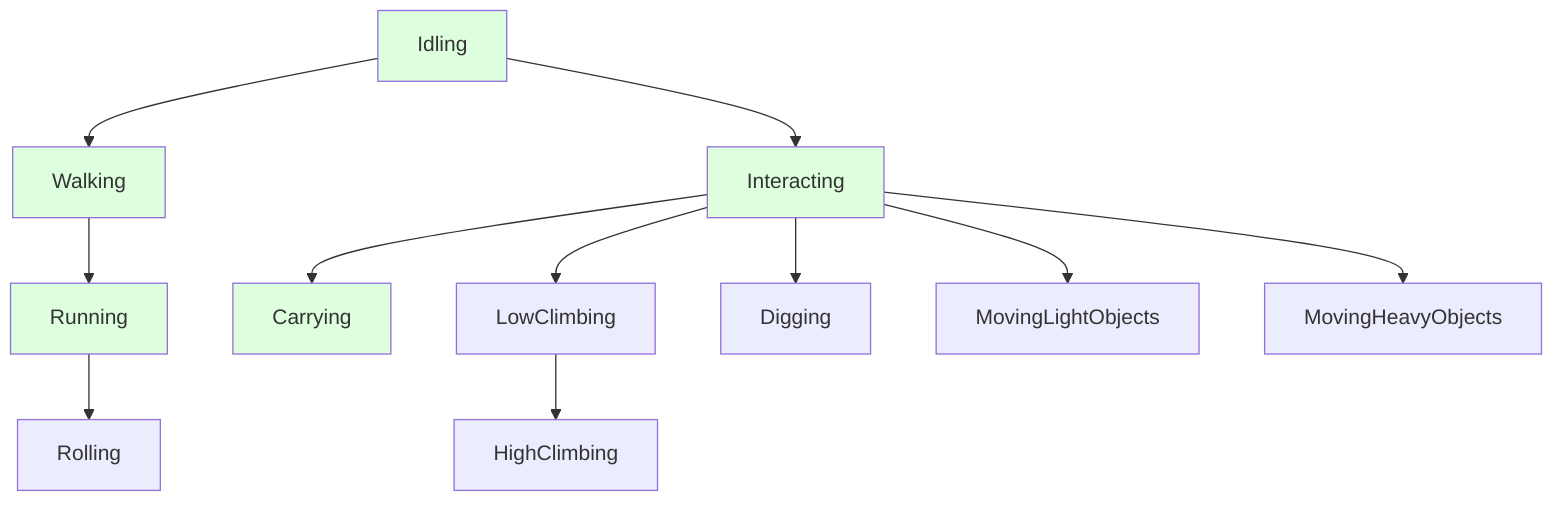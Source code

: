 flowchart TD
    classDef start fill:#dfd
    
	Idling:::start
	
	Walking:::start
	Running:::start
	Interacting:::start
	Carrying:::start
	
	Rolling
	LowClimbing
	HighClimbing
	Digging
	MovingLightObjects
	MovingHeavyObjects
	
	Idling-->Walking
	Idling-->Interacting
	Walking-->Running
	Running-->Rolling
	Interacting-->Carrying
	Interacting-->Digging
	Interacting-->MovingLightObjects
	Interacting-->MovingHeavyObjects
	Interacting-->LowClimbing
	LowClimbing-->HighClimbing